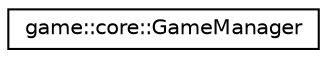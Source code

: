 digraph "Graphical Class Hierarchy"
{
 // LATEX_PDF_SIZE
  edge [fontname="Helvetica",fontsize="10",labelfontname="Helvetica",labelfontsize="10"];
  node [fontname="Helvetica",fontsize="10",shape=record];
  rankdir="LR";
  Node0 [label="game::core::GameManager",height=0.2,width=0.4,color="black", fillcolor="white", style="filled",URL="$classgame_1_1core_1_1_game_manager.html",tooltip="This singleton manages all the game."];
}
